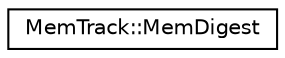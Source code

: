 digraph "Graphical Class Hierarchy"
{
 // LATEX_PDF_SIZE
  edge [fontname="Helvetica",fontsize="10",labelfontname="Helvetica",labelfontsize="10"];
  node [fontname="Helvetica",fontsize="10",shape=record];
  rankdir="LR";
  Node0 [label="MemTrack::MemDigest",height=0.2,width=0.4,color="black", fillcolor="white", style="filled",URL="$struct_mem_track_1_1_mem_digest.html",tooltip=" "];
}
